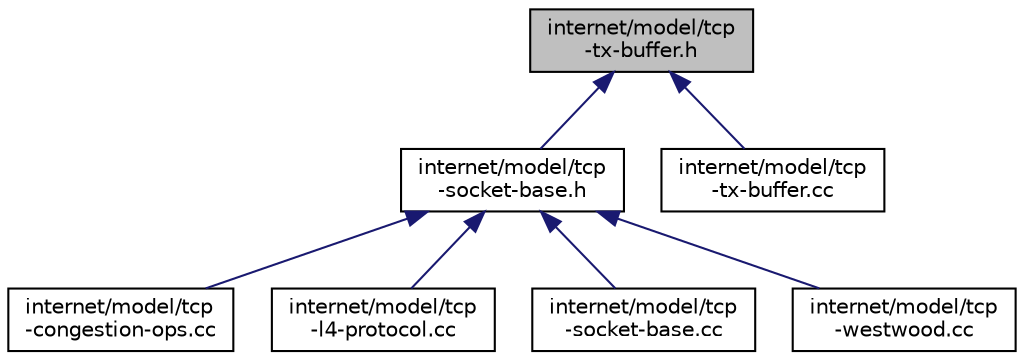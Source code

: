 digraph "internet/model/tcp-tx-buffer.h"
{
  edge [fontname="Helvetica",fontsize="10",labelfontname="Helvetica",labelfontsize="10"];
  node [fontname="Helvetica",fontsize="10",shape=record];
  Node1 [label="internet/model/tcp\l-tx-buffer.h",height=0.2,width=0.4,color="black", fillcolor="grey75", style="filled", fontcolor="black"];
  Node1 -> Node2 [dir="back",color="midnightblue",fontsize="10",style="solid"];
  Node2 [label="internet/model/tcp\l-socket-base.h",height=0.2,width=0.4,color="black", fillcolor="white", style="filled",URL="$d9/da4/tcp-socket-base_8h.html"];
  Node2 -> Node3 [dir="back",color="midnightblue",fontsize="10",style="solid"];
  Node3 [label="internet/model/tcp\l-congestion-ops.cc",height=0.2,width=0.4,color="black", fillcolor="white", style="filled",URL="$d5/dd9/tcp-congestion-ops_8cc.html"];
  Node2 -> Node4 [dir="back",color="midnightblue",fontsize="10",style="solid"];
  Node4 [label="internet/model/tcp\l-l4-protocol.cc",height=0.2,width=0.4,color="black", fillcolor="white", style="filled",URL="$d3/d79/tcp-l4-protocol_8cc.html"];
  Node2 -> Node5 [dir="back",color="midnightblue",fontsize="10",style="solid"];
  Node5 [label="internet/model/tcp\l-socket-base.cc",height=0.2,width=0.4,color="black", fillcolor="white", style="filled",URL="$d6/d1f/tcp-socket-base_8cc.html"];
  Node2 -> Node6 [dir="back",color="midnightblue",fontsize="10",style="solid"];
  Node6 [label="internet/model/tcp\l-westwood.cc",height=0.2,width=0.4,color="black", fillcolor="white", style="filled",URL="$d6/d91/tcp-westwood_8cc.html"];
  Node1 -> Node7 [dir="back",color="midnightblue",fontsize="10",style="solid"];
  Node7 [label="internet/model/tcp\l-tx-buffer.cc",height=0.2,width=0.4,color="black", fillcolor="white", style="filled",URL="$dd/d51/tcp-tx-buffer_8cc.html"];
}
